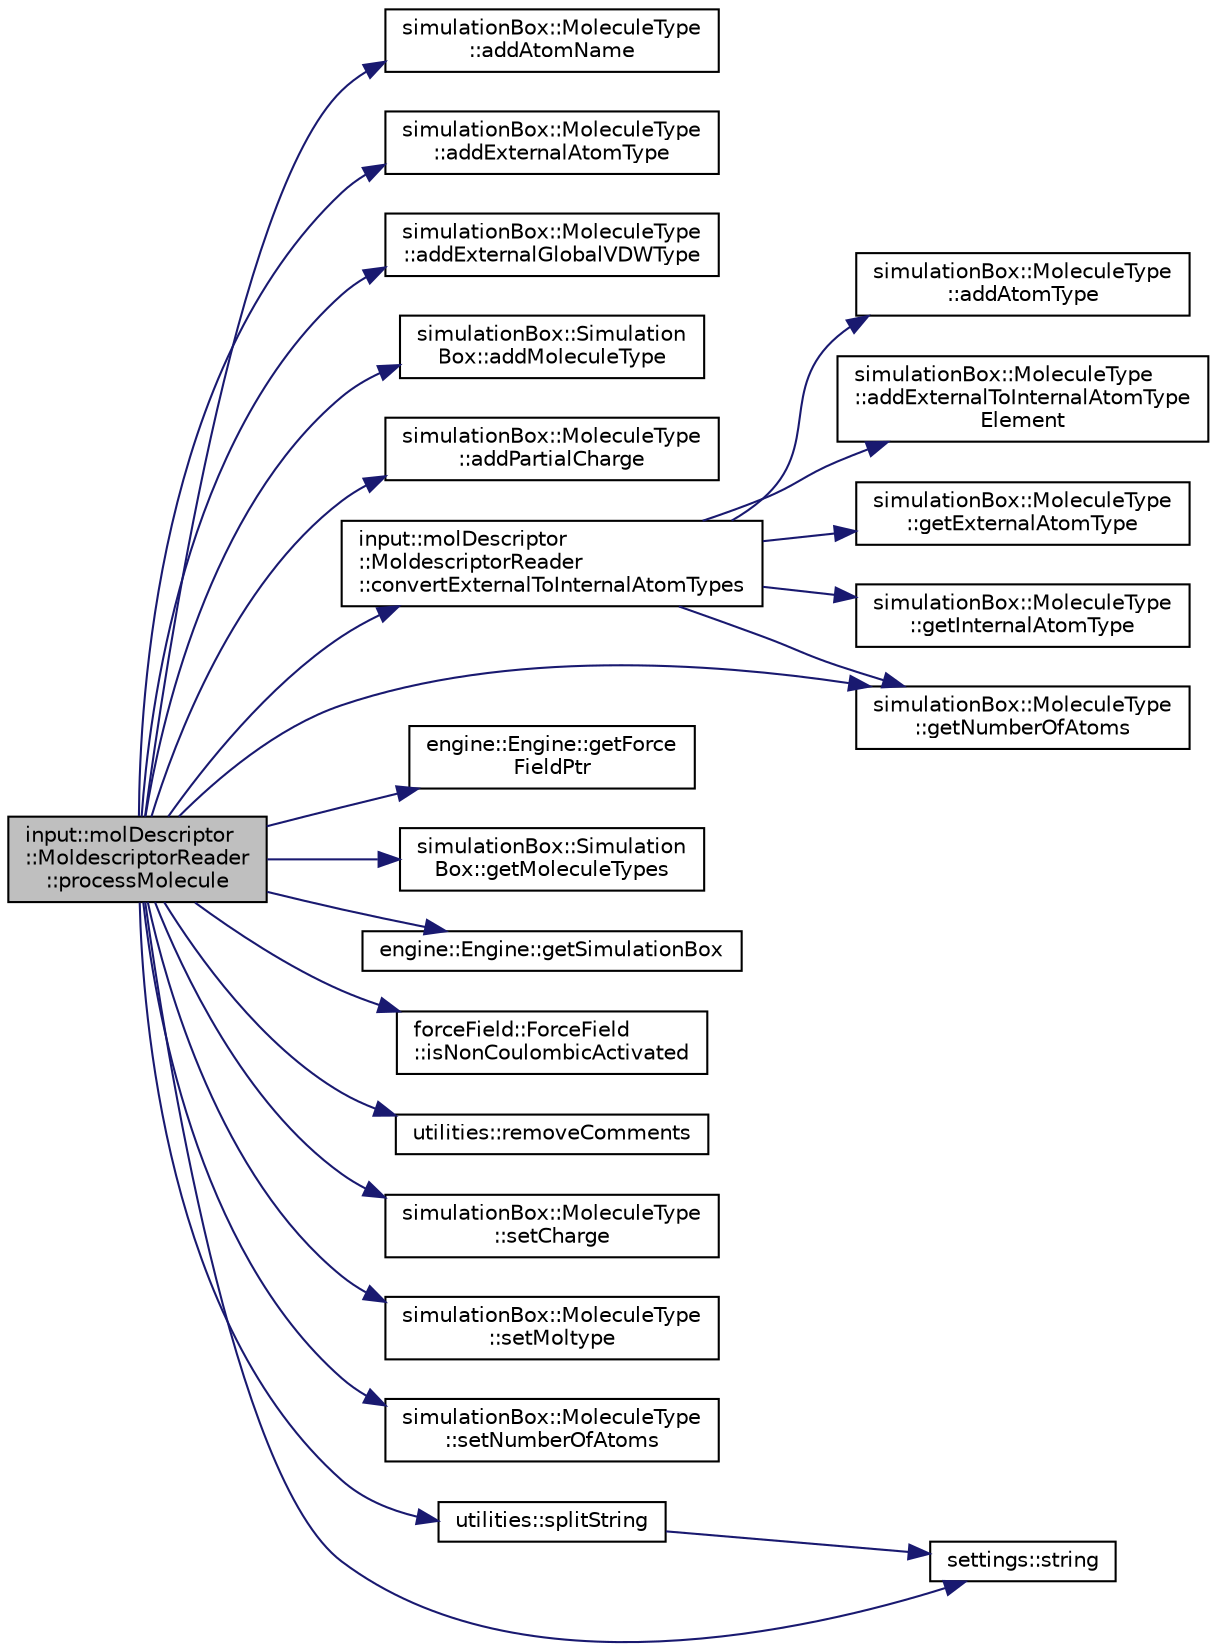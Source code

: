 digraph "input::molDescriptor::MoldescriptorReader::processMolecule"
{
 // LATEX_PDF_SIZE
  edge [fontname="Helvetica",fontsize="10",labelfontname="Helvetica",labelfontsize="10"];
  node [fontname="Helvetica",fontsize="10",shape=record];
  rankdir="LR";
  Node1 [label="input::molDescriptor\l::MoldescriptorReader\l::processMolecule",height=0.2,width=0.4,color="black", fillcolor="grey75", style="filled", fontcolor="black",tooltip="process molecule in moldescriptor file"];
  Node1 -> Node2 [color="midnightblue",fontsize="10",style="solid",fontname="Helvetica"];
  Node2 [label="simulationBox::MoleculeType\l::addAtomName",height=0.2,width=0.4,color="black", fillcolor="white", style="filled",URL="$classsimulationBox_1_1MoleculeType.html#a0ca3cba0889f60852003bca54934f4fa",tooltip=" "];
  Node1 -> Node3 [color="midnightblue",fontsize="10",style="solid",fontname="Helvetica"];
  Node3 [label="simulationBox::MoleculeType\l::addExternalAtomType",height=0.2,width=0.4,color="black", fillcolor="white", style="filled",URL="$classsimulationBox_1_1MoleculeType.html#aa6f310902ebf11d18569a44bec919aed",tooltip=" "];
  Node1 -> Node4 [color="midnightblue",fontsize="10",style="solid",fontname="Helvetica"];
  Node4 [label="simulationBox::MoleculeType\l::addExternalGlobalVDWType",height=0.2,width=0.4,color="black", fillcolor="white", style="filled",URL="$classsimulationBox_1_1MoleculeType.html#a3d7a9dd2ea48c5e5ec5cb1544c4a6e2a",tooltip=" "];
  Node1 -> Node5 [color="midnightblue",fontsize="10",style="solid",fontname="Helvetica"];
  Node5 [label="simulationBox::Simulation\lBox::addMoleculeType",height=0.2,width=0.4,color="black", fillcolor="white", style="filled",URL="$classsimulationBox_1_1SimulationBox.html#a83a50f1f83514c06c5d0f2b1c7a7a11d",tooltip=" "];
  Node1 -> Node6 [color="midnightblue",fontsize="10",style="solid",fontname="Helvetica"];
  Node6 [label="simulationBox::MoleculeType\l::addPartialCharge",height=0.2,width=0.4,color="black", fillcolor="white", style="filled",URL="$classsimulationBox_1_1MoleculeType.html#aaab357f40473547aed829efcfecf4ca4",tooltip=" "];
  Node1 -> Node7 [color="midnightblue",fontsize="10",style="solid",fontname="Helvetica"];
  Node7 [label="input::molDescriptor\l::MoldescriptorReader\l::convertExternalToInternalAtomTypes",height=0.2,width=0.4,color="black", fillcolor="white", style="filled",URL="$classinput_1_1molDescriptor_1_1MoldescriptorReader.html#a3e65704ccb8bfd493dfd174459f10f2c",tooltip="convert external to internal atom types"];
  Node7 -> Node8 [color="midnightblue",fontsize="10",style="solid",fontname="Helvetica"];
  Node8 [label="simulationBox::MoleculeType\l::addAtomType",height=0.2,width=0.4,color="black", fillcolor="white", style="filled",URL="$classsimulationBox_1_1MoleculeType.html#a181c3cd266a4dbdf6cf6081c604d694c",tooltip=" "];
  Node7 -> Node9 [color="midnightblue",fontsize="10",style="solid",fontname="Helvetica"];
  Node9 [label="simulationBox::MoleculeType\l::addExternalToInternalAtomType\lElement",height=0.2,width=0.4,color="black", fillcolor="white", style="filled",URL="$classsimulationBox_1_1MoleculeType.html#a94edc143406aaa7216f545528c4c824c",tooltip=" "];
  Node7 -> Node10 [color="midnightblue",fontsize="10",style="solid",fontname="Helvetica"];
  Node10 [label="simulationBox::MoleculeType\l::getExternalAtomType",height=0.2,width=0.4,color="black", fillcolor="white", style="filled",URL="$classsimulationBox_1_1MoleculeType.html#a7af42efd89b6e0fc4538ed27d18e4bcf",tooltip=" "];
  Node7 -> Node11 [color="midnightblue",fontsize="10",style="solid",fontname="Helvetica"];
  Node11 [label="simulationBox::MoleculeType\l::getInternalAtomType",height=0.2,width=0.4,color="black", fillcolor="white", style="filled",URL="$classsimulationBox_1_1MoleculeType.html#a70cb62ce6bd20fa6c3a6e77a784126a1",tooltip=" "];
  Node7 -> Node12 [color="midnightblue",fontsize="10",style="solid",fontname="Helvetica"];
  Node12 [label="simulationBox::MoleculeType\l::getNumberOfAtoms",height=0.2,width=0.4,color="black", fillcolor="white", style="filled",URL="$classsimulationBox_1_1MoleculeType.html#ac39258d8cfd2827c2cff78eca1e2326b",tooltip=" "];
  Node1 -> Node13 [color="midnightblue",fontsize="10",style="solid",fontname="Helvetica"];
  Node13 [label="engine::Engine::getForce\lFieldPtr",height=0.2,width=0.4,color="black", fillcolor="white", style="filled",URL="$classengine_1_1Engine.html#ad78edd77c97a4dadddbf7c93a64678b8",tooltip=" "];
  Node1 -> Node14 [color="midnightblue",fontsize="10",style="solid",fontname="Helvetica"];
  Node14 [label="simulationBox::Simulation\lBox::getMoleculeTypes",height=0.2,width=0.4,color="black", fillcolor="white", style="filled",URL="$classsimulationBox_1_1SimulationBox.html#add72a043d0b7f2254c69a3be05d3ad08",tooltip=" "];
  Node1 -> Node12 [color="midnightblue",fontsize="10",style="solid",fontname="Helvetica"];
  Node1 -> Node15 [color="midnightblue",fontsize="10",style="solid",fontname="Helvetica"];
  Node15 [label="engine::Engine::getSimulationBox",height=0.2,width=0.4,color="black", fillcolor="white", style="filled",URL="$classengine_1_1Engine.html#ace473cd47266e64aee716132e724bfbc",tooltip=" "];
  Node1 -> Node16 [color="midnightblue",fontsize="10",style="solid",fontname="Helvetica"];
  Node16 [label="forceField::ForceField\l::isNonCoulombicActivated",height=0.2,width=0.4,color="black", fillcolor="white", style="filled",URL="$classforceField_1_1ForceField.html#aa7d8b1ef0d539691a49e75794ea32750",tooltip=" "];
  Node1 -> Node17 [color="midnightblue",fontsize="10",style="solid",fontname="Helvetica"];
  Node17 [label="utilities::removeComments",height=0.2,width=0.4,color="black", fillcolor="white", style="filled",URL="$namespaceutilities.html#abbd684a64c3b01b9a51b4fb24c072d8c",tooltip="Removes comments from a line."];
  Node1 -> Node18 [color="midnightblue",fontsize="10",style="solid",fontname="Helvetica"];
  Node18 [label="simulationBox::MoleculeType\l::setCharge",height=0.2,width=0.4,color="black", fillcolor="white", style="filled",URL="$classsimulationBox_1_1MoleculeType.html#a37c0627198cf3f00860c4bab739f323a",tooltip=" "];
  Node1 -> Node19 [color="midnightblue",fontsize="10",style="solid",fontname="Helvetica"];
  Node19 [label="simulationBox::MoleculeType\l::setMoltype",height=0.2,width=0.4,color="black", fillcolor="white", style="filled",URL="$classsimulationBox_1_1MoleculeType.html#a88a1811c29a0d591db3ad13a314e64e4",tooltip=" "];
  Node1 -> Node20 [color="midnightblue",fontsize="10",style="solid",fontname="Helvetica"];
  Node20 [label="simulationBox::MoleculeType\l::setNumberOfAtoms",height=0.2,width=0.4,color="black", fillcolor="white", style="filled",URL="$classsimulationBox_1_1MoleculeType.html#a4a1e6c4a76fb2e80b44d0a8800bd8a2c",tooltip=" "];
  Node1 -> Node21 [color="midnightblue",fontsize="10",style="solid",fontname="Helvetica"];
  Node21 [label="utilities::splitString",height=0.2,width=0.4,color="black", fillcolor="white", style="filled",URL="$namespaceutilities.html#ab4b979e912d61a56489383f2757613b0",tooltip="Splits a string into a vector of strings at every whitespace."];
  Node21 -> Node22 [color="midnightblue",fontsize="10",style="solid",fontname="Helvetica"];
  Node22 [label="settings::string",height=0.2,width=0.4,color="black", fillcolor="white", style="filled",URL="$namespacesettings.html#a25810432631a237804b3241be4305787",tooltip="return string of manostatType"];
  Node1 -> Node22 [color="midnightblue",fontsize="10",style="solid",fontname="Helvetica"];
}

